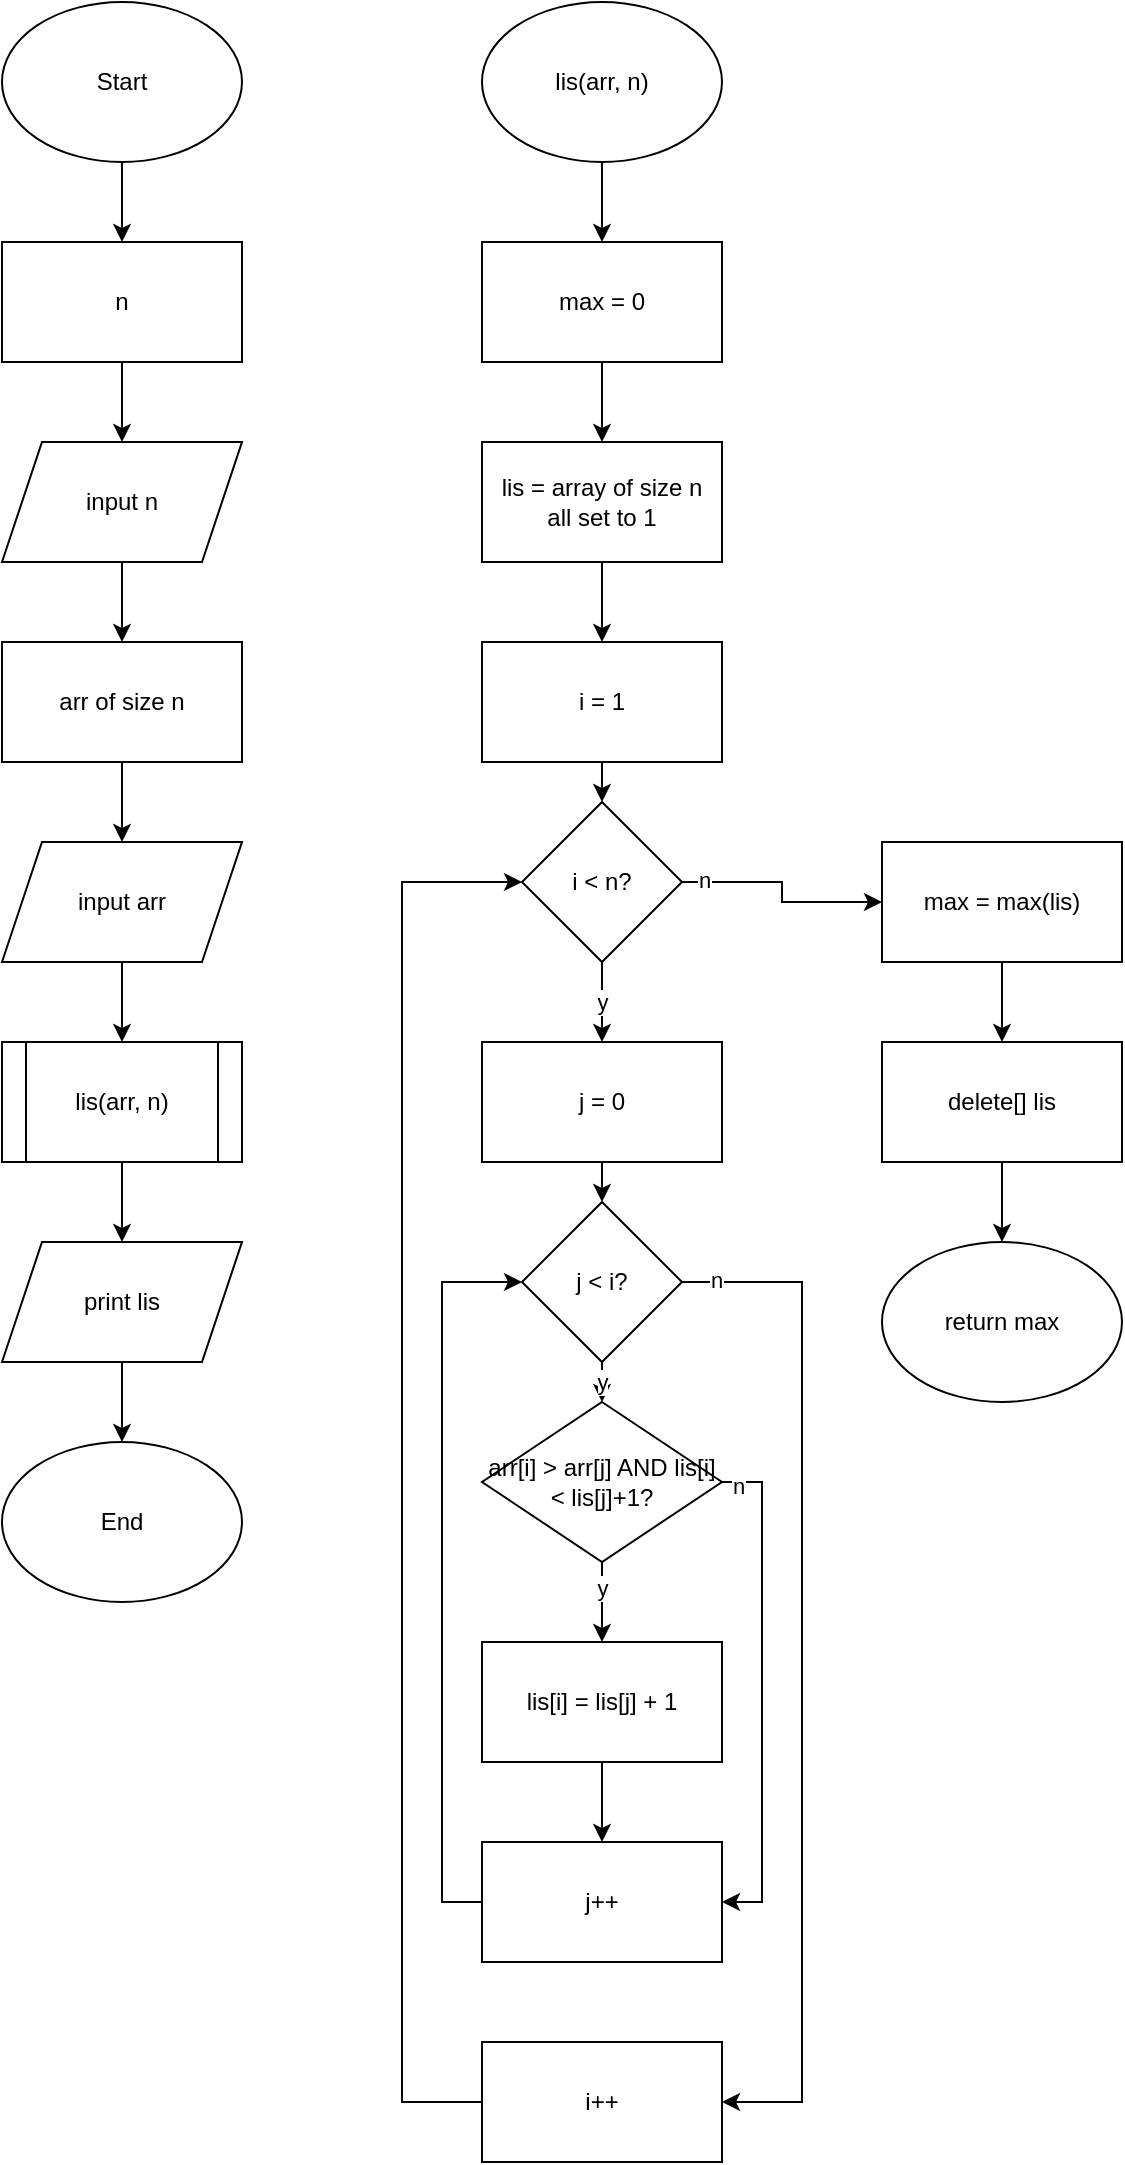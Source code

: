 <mxfile version="24.8.6">
  <diagram name="Page-1" id="yo8UvYgPWMpTNaNerc6H">
    <mxGraphModel dx="1434" dy="778" grid="1" gridSize="10" guides="1" tooltips="1" connect="1" arrows="1" fold="1" page="1" pageScale="1" pageWidth="2000" pageHeight="1200" math="0" shadow="0">
      <root>
        <mxCell id="0" />
        <mxCell id="1" parent="0" />
        <mxCell id="9A3q7rVzD3GhdSEIUEHc-9" style="edgeStyle=orthogonalEdgeStyle;rounded=0;orthogonalLoop=1;jettySize=auto;html=1;exitX=0.5;exitY=1;exitDx=0;exitDy=0;entryX=0.5;entryY=0;entryDx=0;entryDy=0;" edge="1" parent="1" source="9A3q7rVzD3GhdSEIUEHc-1" target="9A3q7rVzD3GhdSEIUEHc-2">
          <mxGeometry relative="1" as="geometry" />
        </mxCell>
        <mxCell id="9A3q7rVzD3GhdSEIUEHc-1" value="Start" style="ellipse;whiteSpace=wrap;html=1;" vertex="1" parent="1">
          <mxGeometry width="120" height="80" as="geometry" />
        </mxCell>
        <mxCell id="9A3q7rVzD3GhdSEIUEHc-10" style="edgeStyle=orthogonalEdgeStyle;rounded=0;orthogonalLoop=1;jettySize=auto;html=1;exitX=0.5;exitY=1;exitDx=0;exitDy=0;entryX=0.5;entryY=0;entryDx=0;entryDy=0;" edge="1" parent="1" source="9A3q7rVzD3GhdSEIUEHc-2" target="9A3q7rVzD3GhdSEIUEHc-3">
          <mxGeometry relative="1" as="geometry" />
        </mxCell>
        <mxCell id="9A3q7rVzD3GhdSEIUEHc-2" value="n" style="rounded=0;whiteSpace=wrap;html=1;" vertex="1" parent="1">
          <mxGeometry y="120" width="120" height="60" as="geometry" />
        </mxCell>
        <mxCell id="9A3q7rVzD3GhdSEIUEHc-11" style="edgeStyle=orthogonalEdgeStyle;rounded=0;orthogonalLoop=1;jettySize=auto;html=1;exitX=0.5;exitY=1;exitDx=0;exitDy=0;entryX=0.5;entryY=0;entryDx=0;entryDy=0;" edge="1" parent="1" source="9A3q7rVzD3GhdSEIUEHc-3" target="9A3q7rVzD3GhdSEIUEHc-4">
          <mxGeometry relative="1" as="geometry" />
        </mxCell>
        <mxCell id="9A3q7rVzD3GhdSEIUEHc-3" value="input n" style="shape=parallelogram;perimeter=parallelogramPerimeter;whiteSpace=wrap;html=1;fixedSize=1;" vertex="1" parent="1">
          <mxGeometry y="220" width="120" height="60" as="geometry" />
        </mxCell>
        <mxCell id="9A3q7rVzD3GhdSEIUEHc-12" style="edgeStyle=orthogonalEdgeStyle;rounded=0;orthogonalLoop=1;jettySize=auto;html=1;exitX=0.5;exitY=1;exitDx=0;exitDy=0;entryX=0.5;entryY=0;entryDx=0;entryDy=0;" edge="1" parent="1" source="9A3q7rVzD3GhdSEIUEHc-4" target="9A3q7rVzD3GhdSEIUEHc-5">
          <mxGeometry relative="1" as="geometry" />
        </mxCell>
        <mxCell id="9A3q7rVzD3GhdSEIUEHc-4" value="arr of size n" style="rounded=0;whiteSpace=wrap;html=1;" vertex="1" parent="1">
          <mxGeometry y="320" width="120" height="60" as="geometry" />
        </mxCell>
        <mxCell id="9A3q7rVzD3GhdSEIUEHc-13" style="edgeStyle=orthogonalEdgeStyle;rounded=0;orthogonalLoop=1;jettySize=auto;html=1;exitX=0.5;exitY=1;exitDx=0;exitDy=0;entryX=0.5;entryY=0;entryDx=0;entryDy=0;" edge="1" parent="1" source="9A3q7rVzD3GhdSEIUEHc-5" target="9A3q7rVzD3GhdSEIUEHc-6">
          <mxGeometry relative="1" as="geometry" />
        </mxCell>
        <mxCell id="9A3q7rVzD3GhdSEIUEHc-5" value="input arr" style="shape=parallelogram;perimeter=parallelogramPerimeter;whiteSpace=wrap;html=1;fixedSize=1;" vertex="1" parent="1">
          <mxGeometry y="420" width="120" height="60" as="geometry" />
        </mxCell>
        <mxCell id="9A3q7rVzD3GhdSEIUEHc-14" style="edgeStyle=orthogonalEdgeStyle;rounded=0;orthogonalLoop=1;jettySize=auto;html=1;exitX=0.5;exitY=1;exitDx=0;exitDy=0;entryX=0.5;entryY=0;entryDx=0;entryDy=0;" edge="1" parent="1" source="9A3q7rVzD3GhdSEIUEHc-6" target="9A3q7rVzD3GhdSEIUEHc-7">
          <mxGeometry relative="1" as="geometry" />
        </mxCell>
        <mxCell id="9A3q7rVzD3GhdSEIUEHc-6" value="lis(arr, n)" style="shape=process;whiteSpace=wrap;html=1;backgroundOutline=1;" vertex="1" parent="1">
          <mxGeometry y="520" width="120" height="60" as="geometry" />
        </mxCell>
        <mxCell id="9A3q7rVzD3GhdSEIUEHc-15" style="edgeStyle=orthogonalEdgeStyle;rounded=0;orthogonalLoop=1;jettySize=auto;html=1;exitX=0.5;exitY=1;exitDx=0;exitDy=0;entryX=0.5;entryY=0;entryDx=0;entryDy=0;" edge="1" parent="1" source="9A3q7rVzD3GhdSEIUEHc-7" target="9A3q7rVzD3GhdSEIUEHc-8">
          <mxGeometry relative="1" as="geometry" />
        </mxCell>
        <mxCell id="9A3q7rVzD3GhdSEIUEHc-7" value="print lis" style="shape=parallelogram;perimeter=parallelogramPerimeter;whiteSpace=wrap;html=1;fixedSize=1;" vertex="1" parent="1">
          <mxGeometry y="620" width="120" height="60" as="geometry" />
        </mxCell>
        <mxCell id="9A3q7rVzD3GhdSEIUEHc-8" value="End" style="ellipse;whiteSpace=wrap;html=1;" vertex="1" parent="1">
          <mxGeometry y="720" width="120" height="80" as="geometry" />
        </mxCell>
        <mxCell id="9A3q7rVzD3GhdSEIUEHc-48" style="edgeStyle=orthogonalEdgeStyle;rounded=0;orthogonalLoop=1;jettySize=auto;html=1;exitX=0.5;exitY=1;exitDx=0;exitDy=0;entryX=0.5;entryY=0;entryDx=0;entryDy=0;" edge="1" parent="1" source="9A3q7rVzD3GhdSEIUEHc-16" target="9A3q7rVzD3GhdSEIUEHc-17">
          <mxGeometry relative="1" as="geometry" />
        </mxCell>
        <mxCell id="9A3q7rVzD3GhdSEIUEHc-16" value="lis(arr, n)" style="ellipse;whiteSpace=wrap;html=1;" vertex="1" parent="1">
          <mxGeometry x="240" width="120" height="80" as="geometry" />
        </mxCell>
        <mxCell id="9A3q7rVzD3GhdSEIUEHc-47" style="edgeStyle=orthogonalEdgeStyle;rounded=0;orthogonalLoop=1;jettySize=auto;html=1;exitX=0.5;exitY=1;exitDx=0;exitDy=0;entryX=0.5;entryY=0;entryDx=0;entryDy=0;" edge="1" parent="1" source="9A3q7rVzD3GhdSEIUEHc-17" target="9A3q7rVzD3GhdSEIUEHc-18">
          <mxGeometry relative="1" as="geometry" />
        </mxCell>
        <mxCell id="9A3q7rVzD3GhdSEIUEHc-17" value="max = 0" style="rounded=0;whiteSpace=wrap;html=1;" vertex="1" parent="1">
          <mxGeometry x="240" y="120" width="120" height="60" as="geometry" />
        </mxCell>
        <mxCell id="9A3q7rVzD3GhdSEIUEHc-46" style="edgeStyle=orthogonalEdgeStyle;rounded=0;orthogonalLoop=1;jettySize=auto;html=1;exitX=0.5;exitY=1;exitDx=0;exitDy=0;entryX=0.5;entryY=0;entryDx=0;entryDy=0;" edge="1" parent="1" source="9A3q7rVzD3GhdSEIUEHc-18" target="9A3q7rVzD3GhdSEIUEHc-19">
          <mxGeometry relative="1" as="geometry" />
        </mxCell>
        <mxCell id="9A3q7rVzD3GhdSEIUEHc-18" value="&lt;div&gt;lis = array of size n&lt;/div&gt;&lt;div&gt;all set to 1&lt;br&gt;&lt;/div&gt;" style="rounded=0;whiteSpace=wrap;html=1;" vertex="1" parent="1">
          <mxGeometry x="240" y="220" width="120" height="60" as="geometry" />
        </mxCell>
        <mxCell id="9A3q7rVzD3GhdSEIUEHc-45" style="edgeStyle=orthogonalEdgeStyle;rounded=0;orthogonalLoop=1;jettySize=auto;html=1;exitX=0.5;exitY=1;exitDx=0;exitDy=0;entryX=0.5;entryY=0;entryDx=0;entryDy=0;" edge="1" parent="1" source="9A3q7rVzD3GhdSEIUEHc-19" target="9A3q7rVzD3GhdSEIUEHc-20">
          <mxGeometry relative="1" as="geometry" />
        </mxCell>
        <mxCell id="9A3q7rVzD3GhdSEIUEHc-19" value="i = 1" style="rounded=0;whiteSpace=wrap;html=1;" vertex="1" parent="1">
          <mxGeometry x="240" y="320" width="120" height="60" as="geometry" />
        </mxCell>
        <mxCell id="9A3q7rVzD3GhdSEIUEHc-35" value="y" style="edgeStyle=orthogonalEdgeStyle;rounded=0;orthogonalLoop=1;jettySize=auto;html=1;exitX=0.5;exitY=1;exitDx=0;exitDy=0;entryX=0.5;entryY=0;entryDx=0;entryDy=0;" edge="1" parent="1" source="9A3q7rVzD3GhdSEIUEHc-20" target="9A3q7rVzD3GhdSEIUEHc-21">
          <mxGeometry relative="1" as="geometry" />
        </mxCell>
        <mxCell id="9A3q7rVzD3GhdSEIUEHc-41" style="edgeStyle=orthogonalEdgeStyle;rounded=0;orthogonalLoop=1;jettySize=auto;html=1;exitX=1;exitY=0.5;exitDx=0;exitDy=0;entryX=0;entryY=0.5;entryDx=0;entryDy=0;" edge="1" parent="1" source="9A3q7rVzD3GhdSEIUEHc-20" target="9A3q7rVzD3GhdSEIUEHc-37">
          <mxGeometry relative="1" as="geometry">
            <Array as="points">
              <mxPoint x="390" y="440" />
              <mxPoint x="390" y="450" />
            </Array>
          </mxGeometry>
        </mxCell>
        <mxCell id="9A3q7rVzD3GhdSEIUEHc-42" value="n" style="edgeLabel;html=1;align=center;verticalAlign=middle;resizable=0;points=[];" vertex="1" connectable="0" parent="9A3q7rVzD3GhdSEIUEHc-41">
          <mxGeometry x="-0.806" y="1" relative="1" as="geometry">
            <mxPoint as="offset" />
          </mxGeometry>
        </mxCell>
        <mxCell id="9A3q7rVzD3GhdSEIUEHc-20" value="i &amp;lt; n?" style="rhombus;whiteSpace=wrap;html=1;" vertex="1" parent="1">
          <mxGeometry x="260" y="400" width="80" height="80" as="geometry" />
        </mxCell>
        <mxCell id="9A3q7rVzD3GhdSEIUEHc-34" style="edgeStyle=orthogonalEdgeStyle;rounded=0;orthogonalLoop=1;jettySize=auto;html=1;exitX=0.5;exitY=1;exitDx=0;exitDy=0;entryX=0.5;entryY=0;entryDx=0;entryDy=0;" edge="1" parent="1" source="9A3q7rVzD3GhdSEIUEHc-21" target="9A3q7rVzD3GhdSEIUEHc-22">
          <mxGeometry relative="1" as="geometry" />
        </mxCell>
        <mxCell id="9A3q7rVzD3GhdSEIUEHc-21" value="j = 0" style="rounded=0;whiteSpace=wrap;html=1;" vertex="1" parent="1">
          <mxGeometry x="240" y="520" width="120" height="60" as="geometry" />
        </mxCell>
        <mxCell id="9A3q7rVzD3GhdSEIUEHc-30" value="y" style="edgeStyle=orthogonalEdgeStyle;rounded=0;orthogonalLoop=1;jettySize=auto;html=1;exitX=0.5;exitY=1;exitDx=0;exitDy=0;entryX=0.5;entryY=0;entryDx=0;entryDy=0;" edge="1" parent="1" source="9A3q7rVzD3GhdSEIUEHc-22" target="9A3q7rVzD3GhdSEIUEHc-23">
          <mxGeometry relative="1" as="geometry" />
        </mxCell>
        <mxCell id="9A3q7rVzD3GhdSEIUEHc-32" style="edgeStyle=orthogonalEdgeStyle;rounded=0;orthogonalLoop=1;jettySize=auto;html=1;exitX=1;exitY=0.5;exitDx=0;exitDy=0;entryX=1;entryY=0.5;entryDx=0;entryDy=0;" edge="1" parent="1" source="9A3q7rVzD3GhdSEIUEHc-22" target="9A3q7rVzD3GhdSEIUEHc-26">
          <mxGeometry relative="1" as="geometry">
            <Array as="points">
              <mxPoint x="400" y="640" />
              <mxPoint x="400" y="1050" />
            </Array>
          </mxGeometry>
        </mxCell>
        <mxCell id="9A3q7rVzD3GhdSEIUEHc-33" value="n" style="edgeLabel;html=1;align=center;verticalAlign=middle;resizable=0;points=[];" vertex="1" connectable="0" parent="9A3q7rVzD3GhdSEIUEHc-32">
          <mxGeometry x="-0.933" y="1" relative="1" as="geometry">
            <mxPoint as="offset" />
          </mxGeometry>
        </mxCell>
        <mxCell id="9A3q7rVzD3GhdSEIUEHc-22" value="j &amp;lt; i?" style="rhombus;whiteSpace=wrap;html=1;" vertex="1" parent="1">
          <mxGeometry x="260" y="600" width="80" height="80" as="geometry" />
        </mxCell>
        <mxCell id="9A3q7rVzD3GhdSEIUEHc-27" style="edgeStyle=orthogonalEdgeStyle;rounded=0;orthogonalLoop=1;jettySize=auto;html=1;exitX=0.5;exitY=1;exitDx=0;exitDy=0;entryX=0.5;entryY=0;entryDx=0;entryDy=0;" edge="1" parent="1" source="9A3q7rVzD3GhdSEIUEHc-23" target="9A3q7rVzD3GhdSEIUEHc-24">
          <mxGeometry relative="1" as="geometry" />
        </mxCell>
        <mxCell id="9A3q7rVzD3GhdSEIUEHc-49" value="y" style="edgeLabel;html=1;align=center;verticalAlign=middle;resizable=0;points=[];" vertex="1" connectable="0" parent="9A3q7rVzD3GhdSEIUEHc-27">
          <mxGeometry x="-0.35" y="4" relative="1" as="geometry">
            <mxPoint x="-4" as="offset" />
          </mxGeometry>
        </mxCell>
        <mxCell id="9A3q7rVzD3GhdSEIUEHc-29" style="edgeStyle=orthogonalEdgeStyle;rounded=0;orthogonalLoop=1;jettySize=auto;html=1;exitX=1;exitY=0.5;exitDx=0;exitDy=0;entryX=1;entryY=0.5;entryDx=0;entryDy=0;" edge="1" parent="1" source="9A3q7rVzD3GhdSEIUEHc-23" target="9A3q7rVzD3GhdSEIUEHc-25">
          <mxGeometry relative="1" as="geometry" />
        </mxCell>
        <mxCell id="9A3q7rVzD3GhdSEIUEHc-50" value="n" style="edgeLabel;html=1;align=center;verticalAlign=middle;resizable=0;points=[];" vertex="1" connectable="0" parent="9A3q7rVzD3GhdSEIUEHc-29">
          <mxGeometry x="-0.936" y="-2" relative="1" as="geometry">
            <mxPoint as="offset" />
          </mxGeometry>
        </mxCell>
        <mxCell id="9A3q7rVzD3GhdSEIUEHc-23" value="&lt;div&gt;arr[i] &amp;gt; arr[j] AND lis[i] &amp;lt; lis[j]+1?&lt;br&gt;&lt;/div&gt;" style="rhombus;whiteSpace=wrap;html=1;" vertex="1" parent="1">
          <mxGeometry x="240" y="700" width="120" height="80" as="geometry" />
        </mxCell>
        <mxCell id="9A3q7rVzD3GhdSEIUEHc-28" style="edgeStyle=orthogonalEdgeStyle;rounded=0;orthogonalLoop=1;jettySize=auto;html=1;exitX=0.5;exitY=1;exitDx=0;exitDy=0;entryX=0.5;entryY=0;entryDx=0;entryDy=0;" edge="1" parent="1" source="9A3q7rVzD3GhdSEIUEHc-24" target="9A3q7rVzD3GhdSEIUEHc-25">
          <mxGeometry relative="1" as="geometry" />
        </mxCell>
        <mxCell id="9A3q7rVzD3GhdSEIUEHc-24" value="lis[i] = lis[j] + 1" style="rounded=0;whiteSpace=wrap;html=1;" vertex="1" parent="1">
          <mxGeometry x="240" y="820" width="120" height="60" as="geometry" />
        </mxCell>
        <mxCell id="9A3q7rVzD3GhdSEIUEHc-31" style="edgeStyle=orthogonalEdgeStyle;rounded=0;orthogonalLoop=1;jettySize=auto;html=1;exitX=0;exitY=0.5;exitDx=0;exitDy=0;entryX=0;entryY=0.5;entryDx=0;entryDy=0;" edge="1" parent="1" source="9A3q7rVzD3GhdSEIUEHc-25" target="9A3q7rVzD3GhdSEIUEHc-22">
          <mxGeometry relative="1" as="geometry" />
        </mxCell>
        <mxCell id="9A3q7rVzD3GhdSEIUEHc-25" value="j++" style="rounded=0;whiteSpace=wrap;html=1;" vertex="1" parent="1">
          <mxGeometry x="240" y="920" width="120" height="60" as="geometry" />
        </mxCell>
        <mxCell id="9A3q7rVzD3GhdSEIUEHc-36" style="edgeStyle=orthogonalEdgeStyle;rounded=0;orthogonalLoop=1;jettySize=auto;html=1;exitX=0;exitY=0.5;exitDx=0;exitDy=0;entryX=0;entryY=0.5;entryDx=0;entryDy=0;" edge="1" parent="1" source="9A3q7rVzD3GhdSEIUEHc-26" target="9A3q7rVzD3GhdSEIUEHc-20">
          <mxGeometry relative="1" as="geometry">
            <Array as="points">
              <mxPoint x="200" y="1050" />
              <mxPoint x="200" y="440" />
            </Array>
          </mxGeometry>
        </mxCell>
        <mxCell id="9A3q7rVzD3GhdSEIUEHc-26" value="i++" style="rounded=0;whiteSpace=wrap;html=1;" vertex="1" parent="1">
          <mxGeometry x="240" y="1020" width="120" height="60" as="geometry" />
        </mxCell>
        <mxCell id="9A3q7rVzD3GhdSEIUEHc-43" style="edgeStyle=orthogonalEdgeStyle;rounded=0;orthogonalLoop=1;jettySize=auto;html=1;exitX=0.5;exitY=1;exitDx=0;exitDy=0;entryX=0.5;entryY=0;entryDx=0;entryDy=0;" edge="1" parent="1" source="9A3q7rVzD3GhdSEIUEHc-37" target="9A3q7rVzD3GhdSEIUEHc-39">
          <mxGeometry relative="1" as="geometry" />
        </mxCell>
        <mxCell id="9A3q7rVzD3GhdSEIUEHc-37" value="max = max(lis)" style="rounded=0;whiteSpace=wrap;html=1;" vertex="1" parent="1">
          <mxGeometry x="440" y="420" width="120" height="60" as="geometry" />
        </mxCell>
        <mxCell id="9A3q7rVzD3GhdSEIUEHc-44" style="edgeStyle=orthogonalEdgeStyle;rounded=0;orthogonalLoop=1;jettySize=auto;html=1;exitX=0.5;exitY=1;exitDx=0;exitDy=0;entryX=0.5;entryY=0;entryDx=0;entryDy=0;" edge="1" parent="1" source="9A3q7rVzD3GhdSEIUEHc-39" target="9A3q7rVzD3GhdSEIUEHc-40">
          <mxGeometry relative="1" as="geometry" />
        </mxCell>
        <mxCell id="9A3q7rVzD3GhdSEIUEHc-39" value="delete[] lis" style="rounded=0;whiteSpace=wrap;html=1;" vertex="1" parent="1">
          <mxGeometry x="440" y="520" width="120" height="60" as="geometry" />
        </mxCell>
        <mxCell id="9A3q7rVzD3GhdSEIUEHc-40" value="return max" style="ellipse;whiteSpace=wrap;html=1;" vertex="1" parent="1">
          <mxGeometry x="440" y="620" width="120" height="80" as="geometry" />
        </mxCell>
      </root>
    </mxGraphModel>
  </diagram>
</mxfile>
